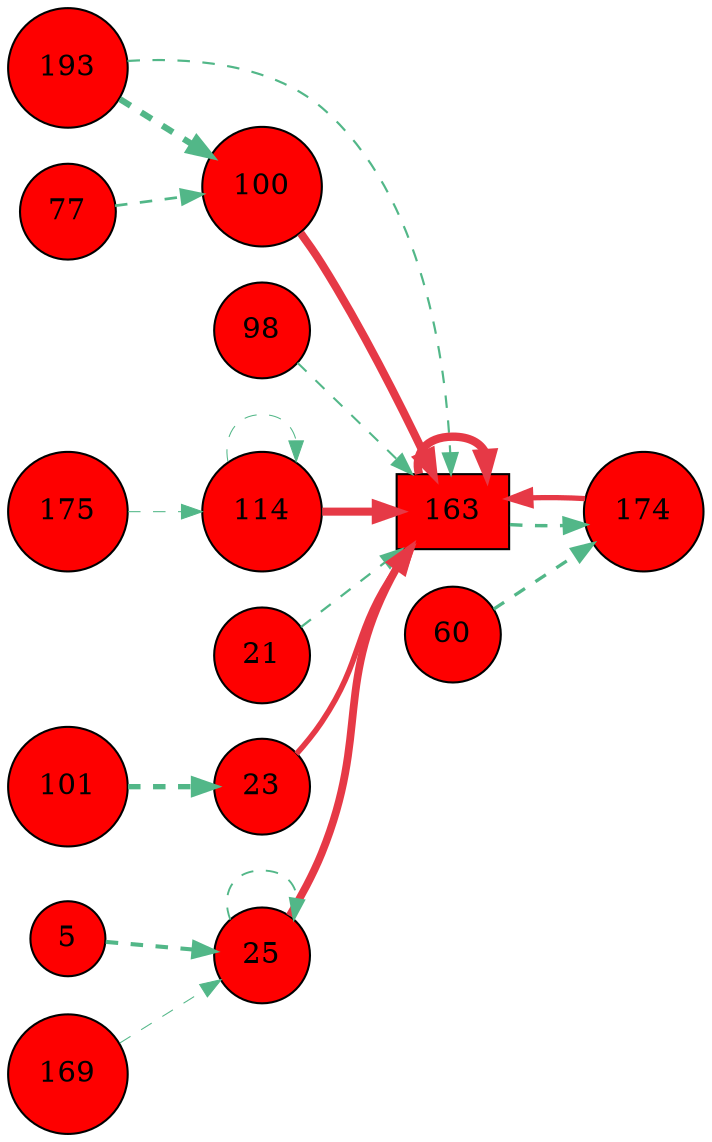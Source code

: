 digraph G{
rankdir=LR;
193 [style=filled, shape=circle, fillcolor="#fe0000", label="193"];
98 [style=filled, shape=circle, fillcolor="#fe0000", label="98"];
163 [style=filled, shape=box, fillcolor="#fe0000", label="163"];
100 [style=filled, shape=circle, fillcolor="#fe0000", label="100"];
101 [style=filled, shape=circle, fillcolor="#fe0000", label="101"];
5 [style=filled, shape=circle, fillcolor="#fe0000", label="5"];
169 [style=filled, shape=circle, fillcolor="#fe0000", label="169"];
77 [style=filled, shape=circle, fillcolor="#fe0000", label="77"];
174 [style=filled, shape=circle, fillcolor="#fe0000", label="174"];
175 [style=filled, shape=circle, fillcolor="#fe0000", label="175"];
114 [style=filled, shape=circle, fillcolor="#fe0000", label="114"];
21 [style=filled, shape=circle, fillcolor="#fe0000", label="21"];
23 [style=filled, shape=circle, fillcolor="#fe0000", label="23"];
25 [style=filled, shape=circle, fillcolor="#fe0000", label="25"];
60 [style=filled, shape=circle, fillcolor="#fe0000", label="60"];
163 -> 163 [color="#e63946",penwidth=4.00];
100 -> 163 [color="#e63946",penwidth=3.88];
114 -> 163 [color="#e63946",penwidth=3.87];
25 -> 163 [color="#e63946",penwidth=3.73];
23 -> 163 [color="#e63946",penwidth=2.69];
174 -> 163 [color="#e63946",penwidth=2.53];
21 -> 163 [color="#52b788",style=dashed,penwidth=1.08];
193 -> 163 [color="#52b788",style=dashed,penwidth=1.05];
98 -> 163 [color="#52b788",style=dashed,penwidth=0.99];
193 -> 100 [color="#52b788",style=dashed,penwidth=3.00];
77 -> 100 [color="#52b788",style=dashed,penwidth=1.31];
163 -> 174 [color="#52b788",style=dashed,penwidth=1.65];
60 -> 174 [color="#52b788",style=dashed,penwidth=1.59];
175 -> 114 [color="#52b788",style=dashed,penwidth=0.50];
114 -> 114 [color="#52b788",style=dashed,penwidth=0.50];
101 -> 23 [color="#52b788",style=dashed,penwidth=2.58];
5 -> 25 [color="#52b788",style=dashed,penwidth=1.96];
25 -> 25 [color="#52b788",style=dashed,penwidth=0.90];
169 -> 25 [color="#52b788",style=dashed,penwidth=0.50];
}